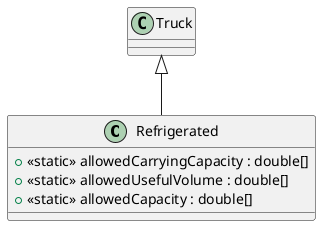 @startuml
class Refrigerated {
    + <<static>> allowedCarryingCapacity : double[]
    + <<static>> allowedUsefulVolume : double[]
    + <<static>> allowedCapacity : double[]
}
Truck <|-- Refrigerated
@enduml
